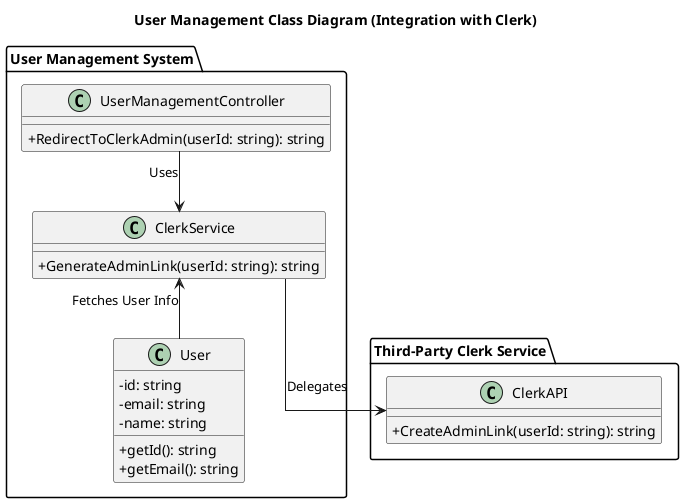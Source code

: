 @startuml UserManagementClassDiagram
skinparam classAttributeIconSize 0
skinparam linetype ortho
title User Management Class Diagram (Integration with Clerk)

package "User Management System" {
    class UserManagementController {
        +RedirectToClerkAdmin(userId: string): string
    }

    class ClerkService {
        +GenerateAdminLink(userId: string): string
    }

    class User {
        -id: string
        -email: string
        -name: string
        +getId(): string
        +getEmail(): string
    }
}

package "Third-Party Clerk Service" {
    class ClerkAPI {
        +CreateAdminLink(userId: string): string
    }
}

UserManagementController --> ClerkService : "Uses"
ClerkService --> ClerkAPI : "Delegates"
ClerkService <-- User : "Fetches User Info"
@enduml
